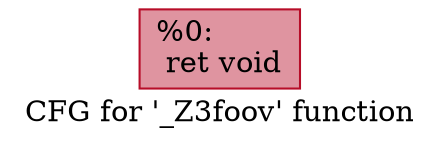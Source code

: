 digraph "CFG for '_Z3foov' function" {
	label="CFG for '_Z3foov' function";

	Node0x5164100 [shape=record,color="#b70d28ff", style=filled, fillcolor="#b70d2870",label="{%0:\l  ret void\l}"];
}
